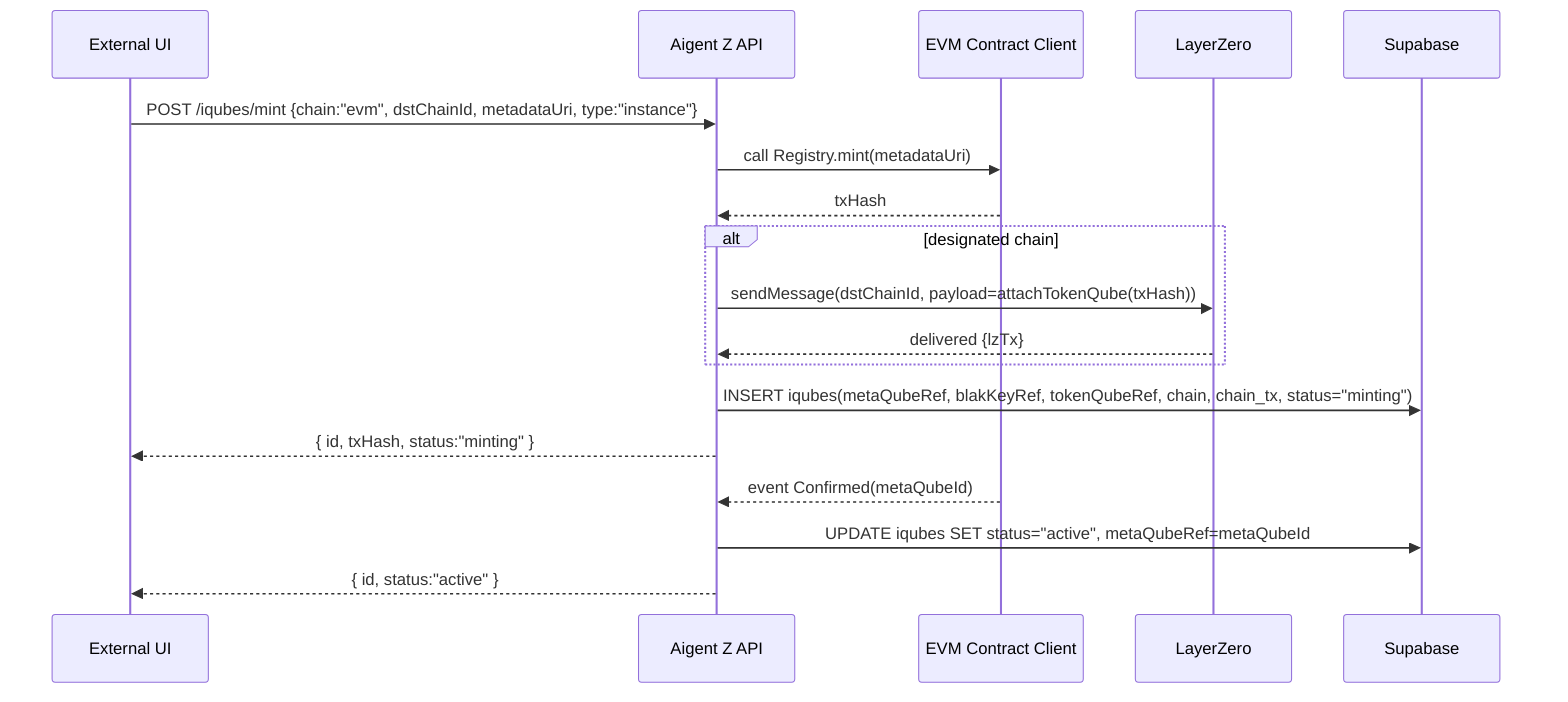sequenceDiagram
  participant UI as External UI
  participant API as Aigent Z API
  participant EVM as EVM Contract Client
  participant LZ as LayerZero
  participant DB as Supabase

  UI->>API: POST /iqubes/mint {chain:"evm", dstChainId, metadataUri, type:"instance"}
  API->>EVM: call Registry.mint(metadataUri)
  EVM-->>API: txHash
  alt designated chain
    API->>LZ: sendMessage(dstChainId, payload=attachTokenQube(txHash))
    LZ-->>API: delivered {lzTx}
  end
  API->>DB: INSERT iqubes(metaQubeRef, blakKeyRef, tokenQubeRef, chain, chain_tx, status="minting")
  API-->>UI: { id, txHash, status:"minting" }
  EVM-->>API: event Confirmed(metaQubeId)
  API->>DB: UPDATE iqubes SET status="active", metaQubeRef=metaQubeId
  API-->>UI: { id, status:"active" }